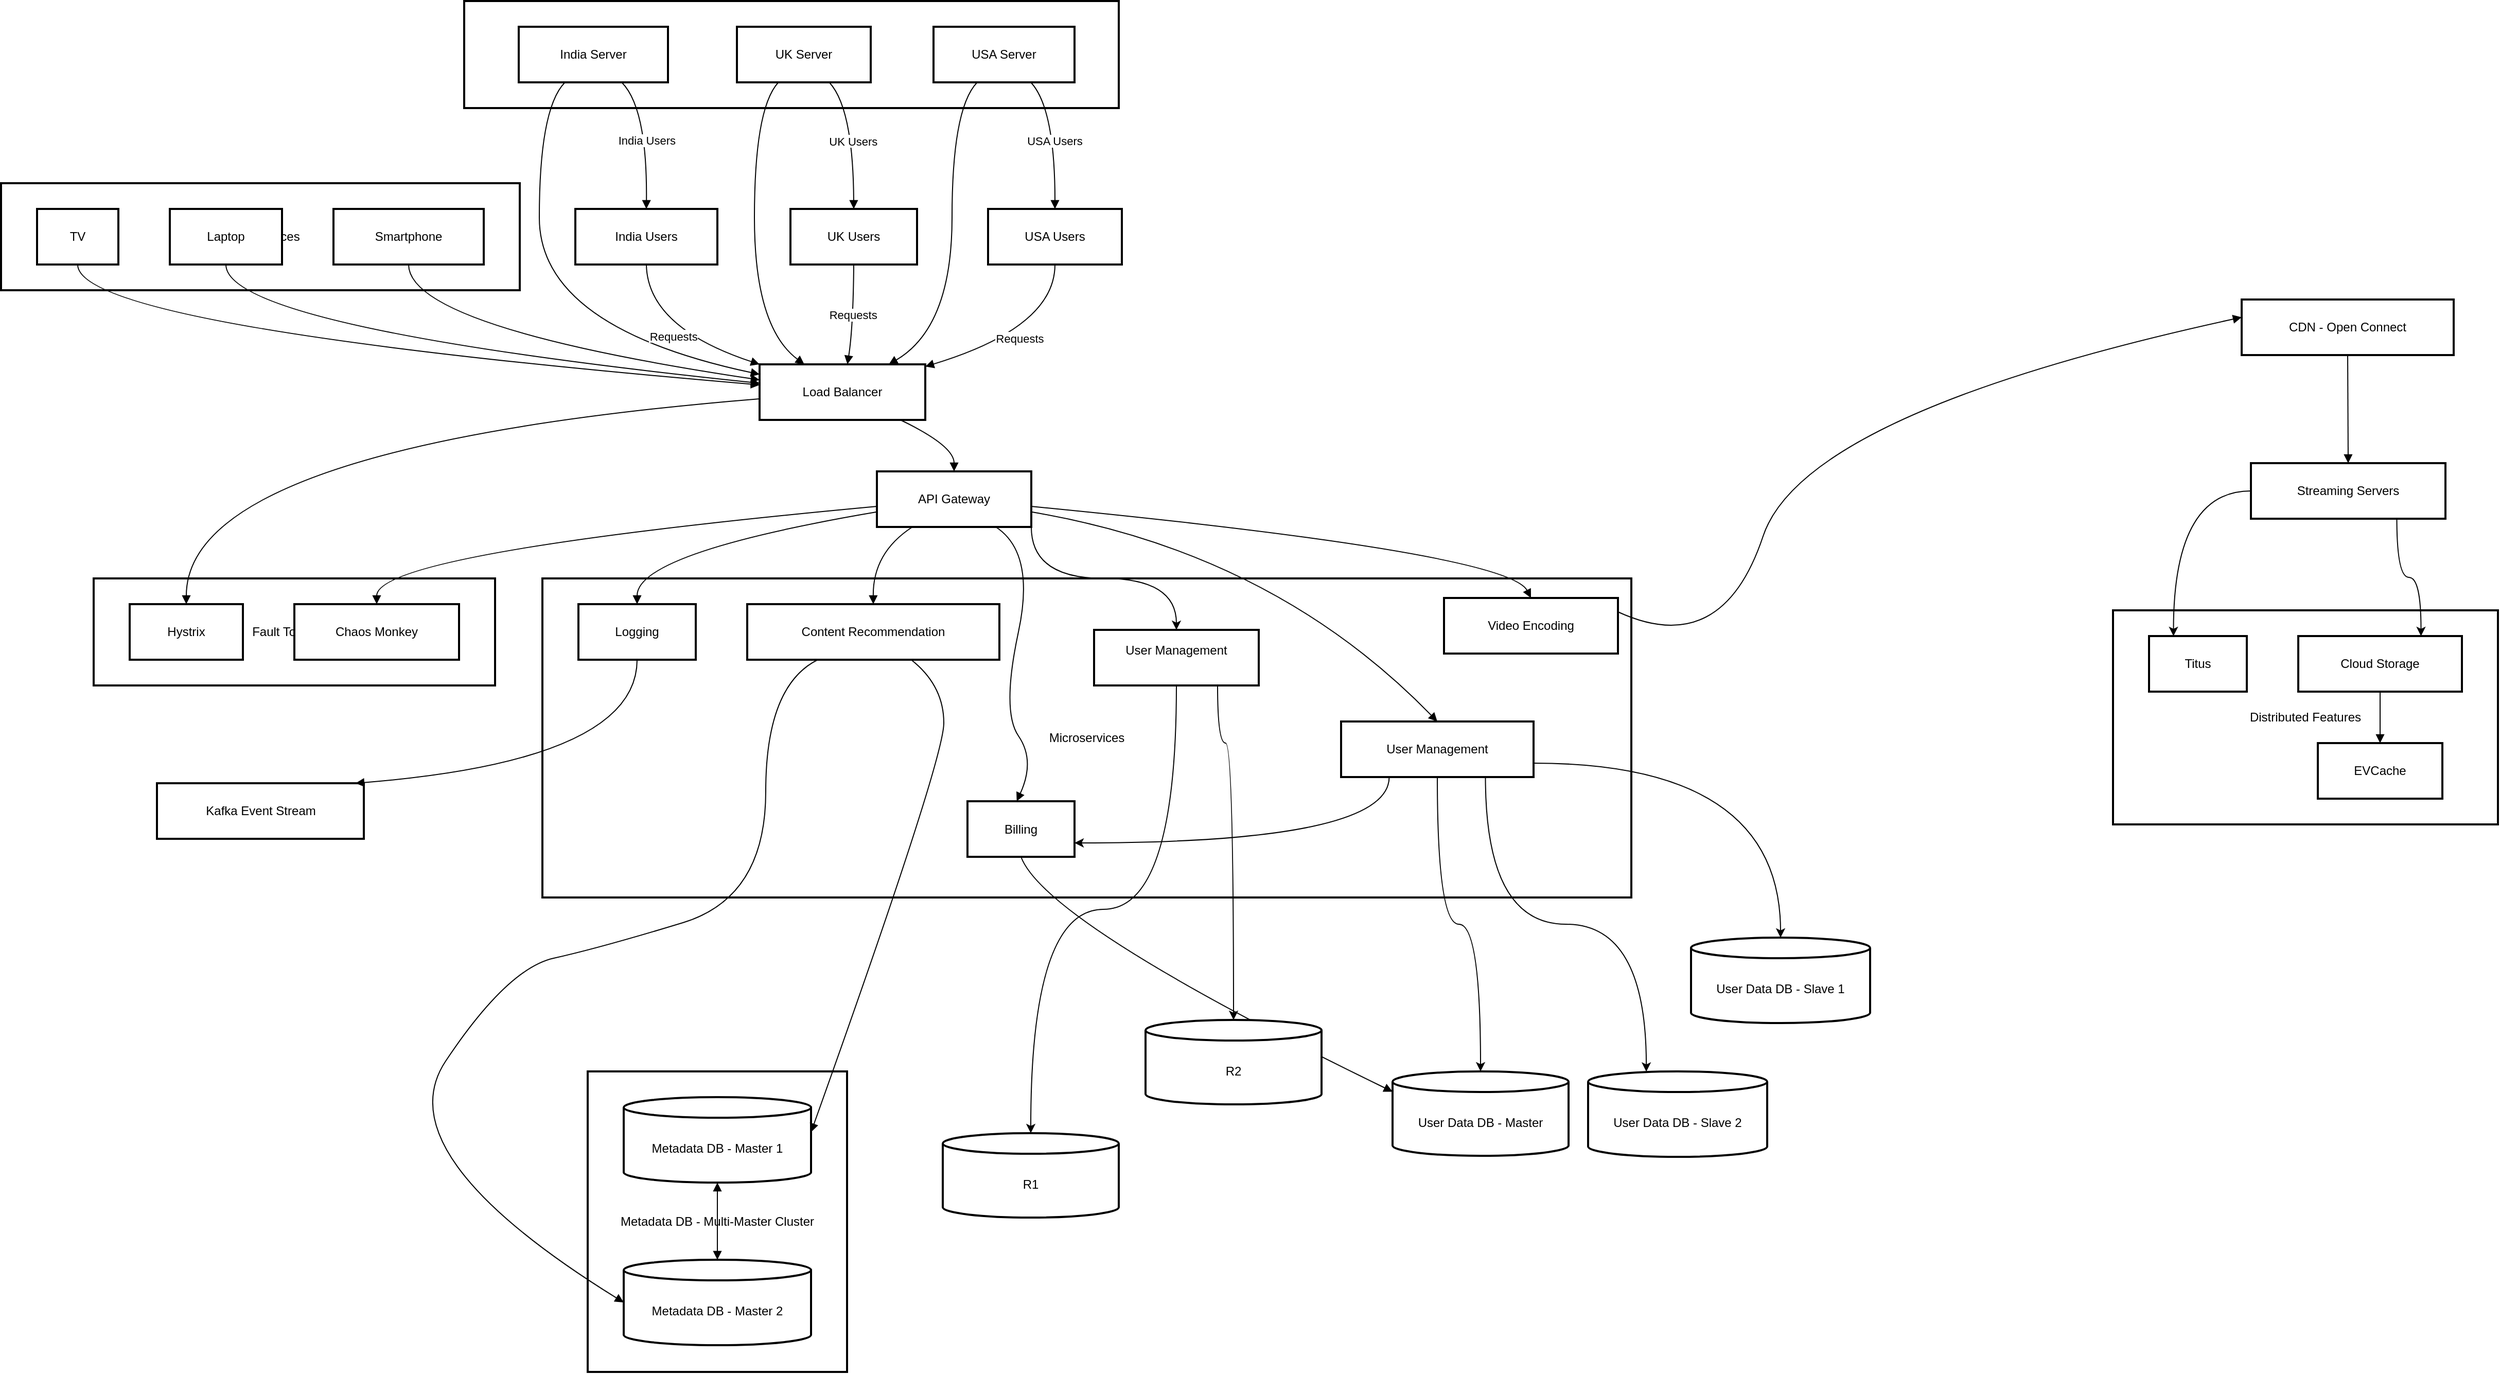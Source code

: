 <mxfile version="26.0.6">
  <diagram name="Page-1" id="mdlnYJ5AnC8zt6sm8vPz">
    <mxGraphModel dx="2460" dy="1563" grid="1" gridSize="10" guides="1" tooltips="1" connect="1" arrows="1" fold="1" page="1" pageScale="1" pageWidth="850" pageHeight="1100" math="0" shadow="0">
      <root>
        <mxCell id="0" />
        <mxCell id="1" parent="0" />
        <mxCell id="2czlY2wtsLweNXITYsW2-164" value="Distributed Features" style="whiteSpace=wrap;strokeWidth=2;" vertex="1" parent="1">
          <mxGeometry x="2080" y="1582" width="374" height="208" as="geometry" />
        </mxCell>
        <mxCell id="2czlY2wtsLweNXITYsW2-165" value="Fault Tolerance" style="whiteSpace=wrap;strokeWidth=2;" vertex="1" parent="1">
          <mxGeometry x="118" y="1551" width="390" height="104" as="geometry" />
        </mxCell>
        <mxCell id="2czlY2wtsLweNXITYsW2-166" value="Metadata DB - Multi-Master Cluster" style="whiteSpace=wrap;strokeWidth=2;" vertex="1" parent="1">
          <mxGeometry x="598" y="2030" width="252" height="292" as="geometry" />
        </mxCell>
        <mxCell id="2czlY2wtsLweNXITYsW2-167" value="Microservices" style="whiteSpace=wrap;strokeWidth=2;" vertex="1" parent="1">
          <mxGeometry x="554" y="1551" width="1058" height="310" as="geometry" />
        </mxCell>
        <mxCell id="2czlY2wtsLweNXITYsW2-168" value="Client Devices" style="whiteSpace=wrap;strokeWidth=2;" vertex="1" parent="1">
          <mxGeometry x="28" y="1167" width="504" height="104" as="geometry" />
        </mxCell>
        <mxCell id="2czlY2wtsLweNXITYsW2-169" value="Regional Servers" style="whiteSpace=wrap;strokeWidth=2;" vertex="1" parent="1">
          <mxGeometry x="478" y="990" width="636" height="104" as="geometry" />
        </mxCell>
        <mxCell id="2czlY2wtsLweNXITYsW2-170" value="India Server" style="whiteSpace=wrap;strokeWidth=2;" vertex="1" parent="1">
          <mxGeometry x="531" y="1015" width="145" height="54" as="geometry" />
        </mxCell>
        <mxCell id="2czlY2wtsLweNXITYsW2-171" value="UK Server" style="whiteSpace=wrap;strokeWidth=2;" vertex="1" parent="1">
          <mxGeometry x="743" y="1015" width="130" height="54" as="geometry" />
        </mxCell>
        <mxCell id="2czlY2wtsLweNXITYsW2-172" value="USA Server" style="whiteSpace=wrap;strokeWidth=2;" vertex="1" parent="1">
          <mxGeometry x="934" y="1015" width="137" height="54" as="geometry" />
        </mxCell>
        <mxCell id="2czlY2wtsLweNXITYsW2-173" value="India Users" style="whiteSpace=wrap;strokeWidth=2;" vertex="1" parent="1">
          <mxGeometry x="586" y="1192" width="138" height="54" as="geometry" />
        </mxCell>
        <mxCell id="2czlY2wtsLweNXITYsW2-174" value="UK Users" style="whiteSpace=wrap;strokeWidth=2;" vertex="1" parent="1">
          <mxGeometry x="795" y="1192" width="123" height="54" as="geometry" />
        </mxCell>
        <mxCell id="2czlY2wtsLweNXITYsW2-175" value="USA Users" style="whiteSpace=wrap;strokeWidth=2;" vertex="1" parent="1">
          <mxGeometry x="987" y="1192" width="130" height="54" as="geometry" />
        </mxCell>
        <mxCell id="2czlY2wtsLweNXITYsW2-176" value="TV" style="whiteSpace=wrap;strokeWidth=2;" vertex="1" parent="1">
          <mxGeometry x="63" y="1192" width="79" height="54" as="geometry" />
        </mxCell>
        <mxCell id="2czlY2wtsLweNXITYsW2-177" value="Laptop" style="whiteSpace=wrap;strokeWidth=2;" vertex="1" parent="1">
          <mxGeometry x="192" y="1192" width="109" height="54" as="geometry" />
        </mxCell>
        <mxCell id="2czlY2wtsLweNXITYsW2-178" value="Smartphone" style="whiteSpace=wrap;strokeWidth=2;" vertex="1" parent="1">
          <mxGeometry x="351" y="1192" width="146" height="54" as="geometry" />
        </mxCell>
        <mxCell id="2czlY2wtsLweNXITYsW2-179" value="Load Balancer" style="whiteSpace=wrap;strokeWidth=2;" vertex="1" parent="1">
          <mxGeometry x="765" y="1343" width="161" height="54" as="geometry" />
        </mxCell>
        <mxCell id="2czlY2wtsLweNXITYsW2-250" style="edgeStyle=orthogonalEdgeStyle;rounded=0;orthogonalLoop=1;jettySize=auto;html=1;exitX=1;exitY=1;exitDx=0;exitDy=0;entryX=0.5;entryY=0;entryDx=0;entryDy=0;curved=1;" edge="1" parent="1" source="2czlY2wtsLweNXITYsW2-180" target="2czlY2wtsLweNXITYsW2-240">
          <mxGeometry relative="1" as="geometry" />
        </mxCell>
        <mxCell id="2czlY2wtsLweNXITYsW2-180" value="API Gateway" style="whiteSpace=wrap;strokeWidth=2;" vertex="1" parent="1">
          <mxGeometry x="879" y="1447" width="150" height="54" as="geometry" />
        </mxCell>
        <mxCell id="2czlY2wtsLweNXITYsW2-181" value="Video Encoding" style="whiteSpace=wrap;strokeWidth=2;" vertex="1" parent="1">
          <mxGeometry x="1430" y="1570" width="169" height="54" as="geometry" />
        </mxCell>
        <mxCell id="2czlY2wtsLweNXITYsW2-241" style="edgeStyle=orthogonalEdgeStyle;rounded=0;orthogonalLoop=1;jettySize=auto;html=1;exitX=1;exitY=0.75;exitDx=0;exitDy=0;curved=1;" edge="1" parent="1" source="2czlY2wtsLweNXITYsW2-182" target="2czlY2wtsLweNXITYsW2-187">
          <mxGeometry relative="1" as="geometry" />
        </mxCell>
        <mxCell id="2czlY2wtsLweNXITYsW2-244" style="edgeStyle=orthogonalEdgeStyle;rounded=0;orthogonalLoop=1;jettySize=auto;html=1;exitX=0.25;exitY=1;exitDx=0;exitDy=0;entryX=1;entryY=0.75;entryDx=0;entryDy=0;curved=1;" edge="1" parent="1" source="2czlY2wtsLweNXITYsW2-182" target="2czlY2wtsLweNXITYsW2-183">
          <mxGeometry relative="1" as="geometry" />
        </mxCell>
        <mxCell id="2czlY2wtsLweNXITYsW2-182" value="User Management" style="whiteSpace=wrap;strokeWidth=2;" vertex="1" parent="1">
          <mxGeometry x="1330" y="1690" width="187" height="54" as="geometry" />
        </mxCell>
        <mxCell id="2czlY2wtsLweNXITYsW2-183" value="Billing" style="whiteSpace=wrap;strokeWidth=2;" vertex="1" parent="1">
          <mxGeometry x="967" y="1767.5" width="104" height="54" as="geometry" />
        </mxCell>
        <mxCell id="2czlY2wtsLweNXITYsW2-184" value="Content Recommendation" style="whiteSpace=wrap;strokeWidth=2;" vertex="1" parent="1">
          <mxGeometry x="753" y="1576" width="245" height="54" as="geometry" />
        </mxCell>
        <mxCell id="2czlY2wtsLweNXITYsW2-185" value="Logging" style="whiteSpace=wrap;strokeWidth=2;" vertex="1" parent="1">
          <mxGeometry x="589" y="1576" width="114" height="54" as="geometry" />
        </mxCell>
        <mxCell id="2czlY2wtsLweNXITYsW2-186" value="User Data DB - Master" style="shape=cylinder3;boundedLbl=1;backgroundOutline=1;size=10;strokeWidth=2;whiteSpace=wrap;" vertex="1" parent="1">
          <mxGeometry x="1380" y="2030" width="171" height="82" as="geometry" />
        </mxCell>
        <mxCell id="2czlY2wtsLweNXITYsW2-187" value="User Data DB - Slave 1" style="shape=cylinder3;boundedLbl=1;backgroundOutline=1;size=10;strokeWidth=2;whiteSpace=wrap;" vertex="1" parent="1">
          <mxGeometry x="1670" y="1900" width="174" height="83" as="geometry" />
        </mxCell>
        <mxCell id="2czlY2wtsLweNXITYsW2-188" value="User Data DB - Slave 2" style="shape=cylinder3;boundedLbl=1;backgroundOutline=1;size=10;strokeWidth=2;whiteSpace=wrap;" vertex="1" parent="1">
          <mxGeometry x="1570" y="2030" width="174" height="83" as="geometry" />
        </mxCell>
        <mxCell id="2czlY2wtsLweNXITYsW2-189" value="Metadata DB - Master 1" style="shape=cylinder3;boundedLbl=1;backgroundOutline=1;size=10;strokeWidth=2;whiteSpace=wrap;" vertex="1" parent="1">
          <mxGeometry x="633" y="2055" width="182" height="83" as="geometry" />
        </mxCell>
        <mxCell id="2czlY2wtsLweNXITYsW2-190" value="Metadata DB - Master 2" style="shape=cylinder3;boundedLbl=1;backgroundOutline=1;size=10;strokeWidth=2;whiteSpace=wrap;" vertex="1" parent="1">
          <mxGeometry x="633" y="2213" width="182" height="83" as="geometry" />
        </mxCell>
        <mxCell id="2czlY2wtsLweNXITYsW2-191" value="Kafka Event Stream" style="whiteSpace=wrap;strokeWidth=2;" vertex="1" parent="1">
          <mxGeometry x="179.5" y="1750" width="201" height="54" as="geometry" />
        </mxCell>
        <mxCell id="2czlY2wtsLweNXITYsW2-194" value="CDN - Open Connect" style="whiteSpace=wrap;strokeWidth=2;" vertex="1" parent="1">
          <mxGeometry x="2205" y="1280" width="206" height="54" as="geometry" />
        </mxCell>
        <mxCell id="2czlY2wtsLweNXITYsW2-238" style="edgeStyle=orthogonalEdgeStyle;rounded=0;orthogonalLoop=1;jettySize=auto;html=1;exitX=0;exitY=0.5;exitDx=0;exitDy=0;entryX=0.25;entryY=0;entryDx=0;entryDy=0;curved=1;" edge="1" parent="1" source="2czlY2wtsLweNXITYsW2-195" target="2czlY2wtsLweNXITYsW2-199">
          <mxGeometry relative="1" as="geometry" />
        </mxCell>
        <mxCell id="2czlY2wtsLweNXITYsW2-239" style="edgeStyle=orthogonalEdgeStyle;rounded=0;orthogonalLoop=1;jettySize=auto;html=1;exitX=0.75;exitY=1;exitDx=0;exitDy=0;entryX=0.75;entryY=0;entryDx=0;entryDy=0;curved=1;" edge="1" parent="1" source="2czlY2wtsLweNXITYsW2-195" target="2czlY2wtsLweNXITYsW2-196">
          <mxGeometry relative="1" as="geometry" />
        </mxCell>
        <mxCell id="2czlY2wtsLweNXITYsW2-195" value="Streaming Servers" style="whiteSpace=wrap;strokeWidth=2;" vertex="1" parent="1">
          <mxGeometry x="2214" y="1439" width="189" height="54" as="geometry" />
        </mxCell>
        <mxCell id="2czlY2wtsLweNXITYsW2-196" value="Cloud Storage" style="whiteSpace=wrap;strokeWidth=2;" vertex="1" parent="1">
          <mxGeometry x="2260" y="1607" width="159" height="54" as="geometry" />
        </mxCell>
        <mxCell id="2czlY2wtsLweNXITYsW2-197" value="Hystrix" style="whiteSpace=wrap;strokeWidth=2;" vertex="1" parent="1">
          <mxGeometry x="153" y="1576" width="110" height="54" as="geometry" />
        </mxCell>
        <mxCell id="2czlY2wtsLweNXITYsW2-198" value="Chaos Monkey" style="whiteSpace=wrap;strokeWidth=2;" vertex="1" parent="1">
          <mxGeometry x="313" y="1576" width="160" height="54" as="geometry" />
        </mxCell>
        <mxCell id="2czlY2wtsLweNXITYsW2-199" value="Titus" style="whiteSpace=wrap;strokeWidth=2;" vertex="1" parent="1">
          <mxGeometry x="2115" y="1607" width="95" height="54" as="geometry" />
        </mxCell>
        <mxCell id="2czlY2wtsLweNXITYsW2-200" value="EVCache" style="whiteSpace=wrap;strokeWidth=2;" vertex="1" parent="1">
          <mxGeometry x="2279" y="1711" width="121" height="54" as="geometry" />
        </mxCell>
        <mxCell id="2czlY2wtsLweNXITYsW2-201" value="India Users" style="curved=1;startArrow=none;endArrow=block;exitX=0.69;exitY=1;entryX=0.5;entryY=-0.01;rounded=0;" edge="1" parent="1" source="2czlY2wtsLweNXITYsW2-170" target="2czlY2wtsLweNXITYsW2-173">
          <mxGeometry relative="1" as="geometry">
            <Array as="points">
              <mxPoint x="656" y="1094" />
            </Array>
          </mxGeometry>
        </mxCell>
        <mxCell id="2czlY2wtsLweNXITYsW2-202" value="UK Users" style="curved=1;startArrow=none;endArrow=block;exitX=0.69;exitY=1;entryX=0.5;entryY=-0.01;rounded=0;" edge="1" parent="1" source="2czlY2wtsLweNXITYsW2-171" target="2czlY2wtsLweNXITYsW2-174">
          <mxGeometry relative="1" as="geometry">
            <Array as="points">
              <mxPoint x="856" y="1094" />
            </Array>
          </mxGeometry>
        </mxCell>
        <mxCell id="2czlY2wtsLweNXITYsW2-203" value="USA Users" style="curved=1;startArrow=none;endArrow=block;exitX=0.69;exitY=1;entryX=0.5;entryY=-0.01;rounded=0;" edge="1" parent="1" source="2czlY2wtsLweNXITYsW2-172" target="2czlY2wtsLweNXITYsW2-175">
          <mxGeometry relative="1" as="geometry">
            <Array as="points">
              <mxPoint x="1052" y="1094" />
            </Array>
          </mxGeometry>
        </mxCell>
        <mxCell id="2czlY2wtsLweNXITYsW2-204" value="" style="curved=1;startArrow=none;endArrow=block;exitX=0.5;exitY=0.99;entryX=0;entryY=0.37;rounded=0;" edge="1" parent="1" source="2czlY2wtsLweNXITYsW2-176" target="2czlY2wtsLweNXITYsW2-179">
          <mxGeometry relative="1" as="geometry">
            <Array as="points">
              <mxPoint x="102" y="1307" />
            </Array>
          </mxGeometry>
        </mxCell>
        <mxCell id="2czlY2wtsLweNXITYsW2-205" value="" style="curved=1;startArrow=none;endArrow=block;exitX=0.5;exitY=0.99;entryX=0;entryY=0.34;rounded=0;" edge="1" parent="1" source="2czlY2wtsLweNXITYsW2-177" target="2czlY2wtsLweNXITYsW2-179">
          <mxGeometry relative="1" as="geometry">
            <Array as="points">
              <mxPoint x="246" y="1307" />
            </Array>
          </mxGeometry>
        </mxCell>
        <mxCell id="2czlY2wtsLweNXITYsW2-206" value="" style="curved=1;startArrow=none;endArrow=block;exitX=0.5;exitY=0.99;entryX=0;entryY=0.28;rounded=0;" edge="1" parent="1" source="2czlY2wtsLweNXITYsW2-178" target="2czlY2wtsLweNXITYsW2-179">
          <mxGeometry relative="1" as="geometry">
            <Array as="points">
              <mxPoint x="424" y="1307" />
            </Array>
          </mxGeometry>
        </mxCell>
        <mxCell id="2czlY2wtsLweNXITYsW2-207" value="" style="curved=1;startArrow=none;endArrow=block;exitX=0.85;exitY=1;entryX=0.5;entryY=0;rounded=0;" edge="1" parent="1" source="2czlY2wtsLweNXITYsW2-179" target="2czlY2wtsLweNXITYsW2-180">
          <mxGeometry relative="1" as="geometry">
            <Array as="points">
              <mxPoint x="954" y="1422" />
            </Array>
          </mxGeometry>
        </mxCell>
        <mxCell id="2czlY2wtsLweNXITYsW2-208" value="" style="curved=1;startArrow=none;endArrow=block;exitX=1;exitY=0.63;entryX=0.5;entryY=0;rounded=0;" edge="1" parent="1" source="2czlY2wtsLweNXITYsW2-180" target="2czlY2wtsLweNXITYsW2-181">
          <mxGeometry relative="1" as="geometry">
            <Array as="points">
              <mxPoint x="1492" y="1526" />
            </Array>
          </mxGeometry>
        </mxCell>
        <mxCell id="2czlY2wtsLweNXITYsW2-209" value="" style="curved=1;startArrow=none;endArrow=block;exitX=1;exitY=0.73;entryX=0.5;entryY=0;rounded=0;" edge="1" parent="1" source="2czlY2wtsLweNXITYsW2-180" target="2czlY2wtsLweNXITYsW2-182">
          <mxGeometry relative="1" as="geometry">
            <Array as="points">
              <mxPoint x="1264" y="1526" />
            </Array>
          </mxGeometry>
        </mxCell>
        <mxCell id="2czlY2wtsLweNXITYsW2-210" value="" style="curved=1;startArrow=none;endArrow=block;exitX=0.77;exitY=1;entryX=0.46;entryY=0;rounded=0;" edge="1" parent="1" source="2czlY2wtsLweNXITYsW2-180" target="2czlY2wtsLweNXITYsW2-183">
          <mxGeometry relative="1" as="geometry">
            <Array as="points">
              <mxPoint x="1033" y="1526" />
              <mxPoint x="1000" y="1680" />
              <mxPoint x="1033" y="1728" />
            </Array>
          </mxGeometry>
        </mxCell>
        <mxCell id="2czlY2wtsLweNXITYsW2-211" value="" style="curved=1;startArrow=none;endArrow=block;exitX=0.23;exitY=1;entryX=0.5;entryY=0;rounded=0;" edge="1" parent="1" source="2czlY2wtsLweNXITYsW2-180" target="2czlY2wtsLweNXITYsW2-184">
          <mxGeometry relative="1" as="geometry">
            <Array as="points">
              <mxPoint x="875" y="1526" />
            </Array>
          </mxGeometry>
        </mxCell>
        <mxCell id="2czlY2wtsLweNXITYsW2-212" value="" style="curved=1;startArrow=none;endArrow=block;exitX=0;exitY=0.73;entryX=0.5;entryY=0;rounded=0;" edge="1" parent="1" source="2czlY2wtsLweNXITYsW2-180" target="2czlY2wtsLweNXITYsW2-185">
          <mxGeometry relative="1" as="geometry">
            <Array as="points">
              <mxPoint x="646" y="1526" />
            </Array>
          </mxGeometry>
        </mxCell>
        <mxCell id="2czlY2wtsLweNXITYsW2-216" value="" style="curved=1;startArrow=none;endArrow=block;exitX=0.65;exitY=1;entryX=1;entryY=0.41;rounded=0;" edge="1" parent="1" source="2czlY2wtsLweNXITYsW2-184" target="2czlY2wtsLweNXITYsW2-189">
          <mxGeometry relative="1" as="geometry">
            <Array as="points">
              <mxPoint x="944" y="1655" />
              <mxPoint x="944" y="1728" />
            </Array>
          </mxGeometry>
        </mxCell>
        <mxCell id="2czlY2wtsLweNXITYsW2-217" value="" style="curved=1;startArrow=none;endArrow=block;exitX=0.28;exitY=1;entryX=0;entryY=0.5;rounded=0;entryDx=0;entryDy=0;entryPerimeter=0;" edge="1" parent="1" source="2czlY2wtsLweNXITYsW2-184" target="2czlY2wtsLweNXITYsW2-190">
          <mxGeometry relative="1" as="geometry">
            <Array as="points">
              <mxPoint x="771" y="1655" />
              <mxPoint x="771" y="1861" />
              <mxPoint x="610" y="1910" />
              <mxPoint x="520" y="1930" />
              <mxPoint x="400" y="2110" />
            </Array>
          </mxGeometry>
        </mxCell>
        <mxCell id="2czlY2wtsLweNXITYsW2-218" value="" style="curved=1;startArrow=block;endArrow=block;exitX=0.5;exitY=1;entryX=0.5;entryY=0;rounded=0;" edge="1" parent="1" source="2czlY2wtsLweNXITYsW2-189" target="2czlY2wtsLweNXITYsW2-190">
          <mxGeometry relative="1" as="geometry">
            <Array as="points" />
          </mxGeometry>
        </mxCell>
        <mxCell id="2czlY2wtsLweNXITYsW2-219" value="" style="curved=1;startArrow=none;endArrow=block;exitX=0.5;exitY=1;entryX=0.96;entryY=0;rounded=0;" edge="1" parent="1" source="2czlY2wtsLweNXITYsW2-185" target="2czlY2wtsLweNXITYsW2-191">
          <mxGeometry relative="1" as="geometry">
            <Array as="points">
              <mxPoint x="646" y="1728" />
            </Array>
          </mxGeometry>
        </mxCell>
        <mxCell id="2czlY2wtsLweNXITYsW2-222" value="" style="curved=1;startArrow=none;endArrow=block;exitX=1;exitY=0.25;entryX=0;entryY=0.32;rounded=0;exitDx=0;exitDy=0;" edge="1" parent="1" source="2czlY2wtsLweNXITYsW2-181" target="2czlY2wtsLweNXITYsW2-194">
          <mxGeometry relative="1" as="geometry">
            <Array as="points">
              <mxPoint x="1700" y="1630" />
              <mxPoint x="1780" y="1390" />
            </Array>
          </mxGeometry>
        </mxCell>
        <mxCell id="2czlY2wtsLweNXITYsW2-223" value="" style="curved=1;startArrow=none;endArrow=block;exitX=0.5;exitY=1;entryX=0.5;entryY=-0.01;rounded=0;" edge="1" parent="1" source="2czlY2wtsLweNXITYsW2-194" target="2czlY2wtsLweNXITYsW2-195">
          <mxGeometry relative="1" as="geometry">
            <Array as="points" />
          </mxGeometry>
        </mxCell>
        <mxCell id="2czlY2wtsLweNXITYsW2-225" value="" style="curved=1;startArrow=none;endArrow=block;exitX=0;exitY=0.62;entryX=0.5;entryY=0;rounded=0;" edge="1" parent="1" source="2czlY2wtsLweNXITYsW2-179" target="2czlY2wtsLweNXITYsW2-197">
          <mxGeometry relative="1" as="geometry">
            <Array as="points">
              <mxPoint x="208" y="1422" />
            </Array>
          </mxGeometry>
        </mxCell>
        <mxCell id="2czlY2wtsLweNXITYsW2-226" value="" style="curved=1;startArrow=none;endArrow=block;exitX=0;exitY=0.63;entryX=0.5;entryY=0;rounded=0;" edge="1" parent="1" source="2czlY2wtsLweNXITYsW2-180" target="2czlY2wtsLweNXITYsW2-198">
          <mxGeometry relative="1" as="geometry">
            <Array as="points">
              <mxPoint x="393" y="1526" />
            </Array>
          </mxGeometry>
        </mxCell>
        <mxCell id="2czlY2wtsLweNXITYsW2-228" value="" style="curved=1;startArrow=none;endArrow=block;exitX=0.5;exitY=1.01;entryX=0.5;entryY=0.01;rounded=0;" edge="1" parent="1" source="2czlY2wtsLweNXITYsW2-196" target="2czlY2wtsLweNXITYsW2-200">
          <mxGeometry relative="1" as="geometry">
            <Array as="points" />
          </mxGeometry>
        </mxCell>
        <mxCell id="2czlY2wtsLweNXITYsW2-229" value="" style="curved=1;startArrow=none;endArrow=block;exitX=0.31;exitY=1;entryX=0;entryY=0.18;rounded=0;" edge="1" parent="1" source="2czlY2wtsLweNXITYsW2-170" target="2czlY2wtsLweNXITYsW2-179">
          <mxGeometry relative="1" as="geometry">
            <Array as="points">
              <mxPoint x="551" y="1094" />
              <mxPoint x="551" y="1307" />
            </Array>
          </mxGeometry>
        </mxCell>
        <mxCell id="2czlY2wtsLweNXITYsW2-230" value="" style="curved=1;startArrow=none;endArrow=block;exitX=0.31;exitY=1;entryX=0.27;entryY=0;rounded=0;" edge="1" parent="1" source="2czlY2wtsLweNXITYsW2-171" target="2czlY2wtsLweNXITYsW2-179">
          <mxGeometry relative="1" as="geometry">
            <Array as="points">
              <mxPoint x="760" y="1094" />
              <mxPoint x="760" y="1307" />
            </Array>
          </mxGeometry>
        </mxCell>
        <mxCell id="2czlY2wtsLweNXITYsW2-231" value="" style="curved=1;startArrow=none;endArrow=block;exitX=0.31;exitY=1;entryX=0.78;entryY=0;rounded=0;" edge="1" parent="1" source="2czlY2wtsLweNXITYsW2-172" target="2czlY2wtsLweNXITYsW2-179">
          <mxGeometry relative="1" as="geometry">
            <Array as="points">
              <mxPoint x="952" y="1094" />
              <mxPoint x="952" y="1307" />
            </Array>
          </mxGeometry>
        </mxCell>
        <mxCell id="2czlY2wtsLweNXITYsW2-232" value="Requests" style="curved=1;startArrow=none;endArrow=block;exitX=0.5;exitY=0.99;entryX=0;entryY=0;rounded=0;" edge="1" parent="1" source="2czlY2wtsLweNXITYsW2-173" target="2czlY2wtsLweNXITYsW2-179">
          <mxGeometry relative="1" as="geometry">
            <Array as="points">
              <mxPoint x="656" y="1307" />
            </Array>
          </mxGeometry>
        </mxCell>
        <mxCell id="2czlY2wtsLweNXITYsW2-233" value="Requests" style="curved=1;startArrow=none;endArrow=block;exitX=0.5;exitY=0.99;entryX=0.53;entryY=0;rounded=0;" edge="1" parent="1" source="2czlY2wtsLweNXITYsW2-174" target="2czlY2wtsLweNXITYsW2-179">
          <mxGeometry relative="1" as="geometry">
            <Array as="points">
              <mxPoint x="856" y="1307" />
            </Array>
          </mxGeometry>
        </mxCell>
        <mxCell id="2czlY2wtsLweNXITYsW2-234" value="Requests" style="curved=1;startArrow=none;endArrow=block;exitX=0.5;exitY=0.99;entryX=1;entryY=0.04;rounded=0;" edge="1" parent="1" source="2czlY2wtsLweNXITYsW2-175" target="2czlY2wtsLweNXITYsW2-179">
          <mxGeometry relative="1" as="geometry">
            <Array as="points">
              <mxPoint x="1052" y="1307" />
            </Array>
          </mxGeometry>
        </mxCell>
        <mxCell id="2czlY2wtsLweNXITYsW2-236" value="" style="curved=1;startArrow=none;endArrow=block;exitX=0.5;exitY=1;entryX=0;entryY=0.24;rounded=0;" edge="1" parent="1" source="2czlY2wtsLweNXITYsW2-183" target="2czlY2wtsLweNXITYsW2-186">
          <mxGeometry relative="1" as="geometry">
            <Array as="points">
              <mxPoint x="1043" y="1886" />
            </Array>
          </mxGeometry>
        </mxCell>
        <mxCell id="2czlY2wtsLweNXITYsW2-240" value="User Management&#xa;" style="whiteSpace=wrap;strokeWidth=2;" vertex="1" parent="1">
          <mxGeometry x="1090" y="1601" width="160" height="54" as="geometry" />
        </mxCell>
        <mxCell id="2czlY2wtsLweNXITYsW2-242" style="edgeStyle=orthogonalEdgeStyle;rounded=0;orthogonalLoop=1;jettySize=auto;html=1;exitX=0.75;exitY=1;exitDx=0;exitDy=0;entryX=0.325;entryY=0.003;entryDx=0;entryDy=0;entryPerimeter=0;curved=1;" edge="1" parent="1" source="2czlY2wtsLweNXITYsW2-182" target="2czlY2wtsLweNXITYsW2-188">
          <mxGeometry relative="1" as="geometry" />
        </mxCell>
        <mxCell id="2czlY2wtsLweNXITYsW2-243" style="edgeStyle=orthogonalEdgeStyle;rounded=0;orthogonalLoop=1;jettySize=auto;html=1;exitX=0.5;exitY=1;exitDx=0;exitDy=0;entryX=0.5;entryY=0;entryDx=0;entryDy=0;entryPerimeter=0;curved=1;" edge="1" parent="1" source="2czlY2wtsLweNXITYsW2-182" target="2czlY2wtsLweNXITYsW2-186">
          <mxGeometry relative="1" as="geometry" />
        </mxCell>
        <mxCell id="2czlY2wtsLweNXITYsW2-245" value="R1" style="shape=cylinder3;boundedLbl=1;backgroundOutline=1;size=10;strokeWidth=2;whiteSpace=wrap;" vertex="1" parent="1">
          <mxGeometry x="943" y="2090" width="171" height="82" as="geometry" />
        </mxCell>
        <mxCell id="2czlY2wtsLweNXITYsW2-246" style="edgeStyle=orthogonalEdgeStyle;rounded=0;orthogonalLoop=1;jettySize=auto;html=1;exitX=0.5;exitY=1;exitDx=0;exitDy=0;entryX=0.5;entryY=0;entryDx=0;entryDy=0;entryPerimeter=0;curved=1;" edge="1" parent="1" source="2czlY2wtsLweNXITYsW2-240" target="2czlY2wtsLweNXITYsW2-245">
          <mxGeometry relative="1" as="geometry" />
        </mxCell>
        <mxCell id="2czlY2wtsLweNXITYsW2-247" value="R2" style="shape=cylinder3;boundedLbl=1;backgroundOutline=1;size=10;strokeWidth=2;whiteSpace=wrap;" vertex="1" parent="1">
          <mxGeometry x="1140" y="1980" width="171" height="82" as="geometry" />
        </mxCell>
        <mxCell id="2czlY2wtsLweNXITYsW2-248" style="edgeStyle=orthogonalEdgeStyle;rounded=0;orthogonalLoop=1;jettySize=auto;html=1;exitX=0.75;exitY=1;exitDx=0;exitDy=0;entryX=0.5;entryY=0;entryDx=0;entryDy=0;entryPerimeter=0;curved=1;" edge="1" parent="1" target="2czlY2wtsLweNXITYsW2-247" source="2czlY2wtsLweNXITYsW2-240">
          <mxGeometry relative="1" as="geometry">
            <mxPoint x="1289" y="1711" as="sourcePoint" />
            <Array as="points">
              <mxPoint x="1210" y="1711" />
              <mxPoint x="1226" y="1711" />
            </Array>
          </mxGeometry>
        </mxCell>
      </root>
    </mxGraphModel>
  </diagram>
</mxfile>
